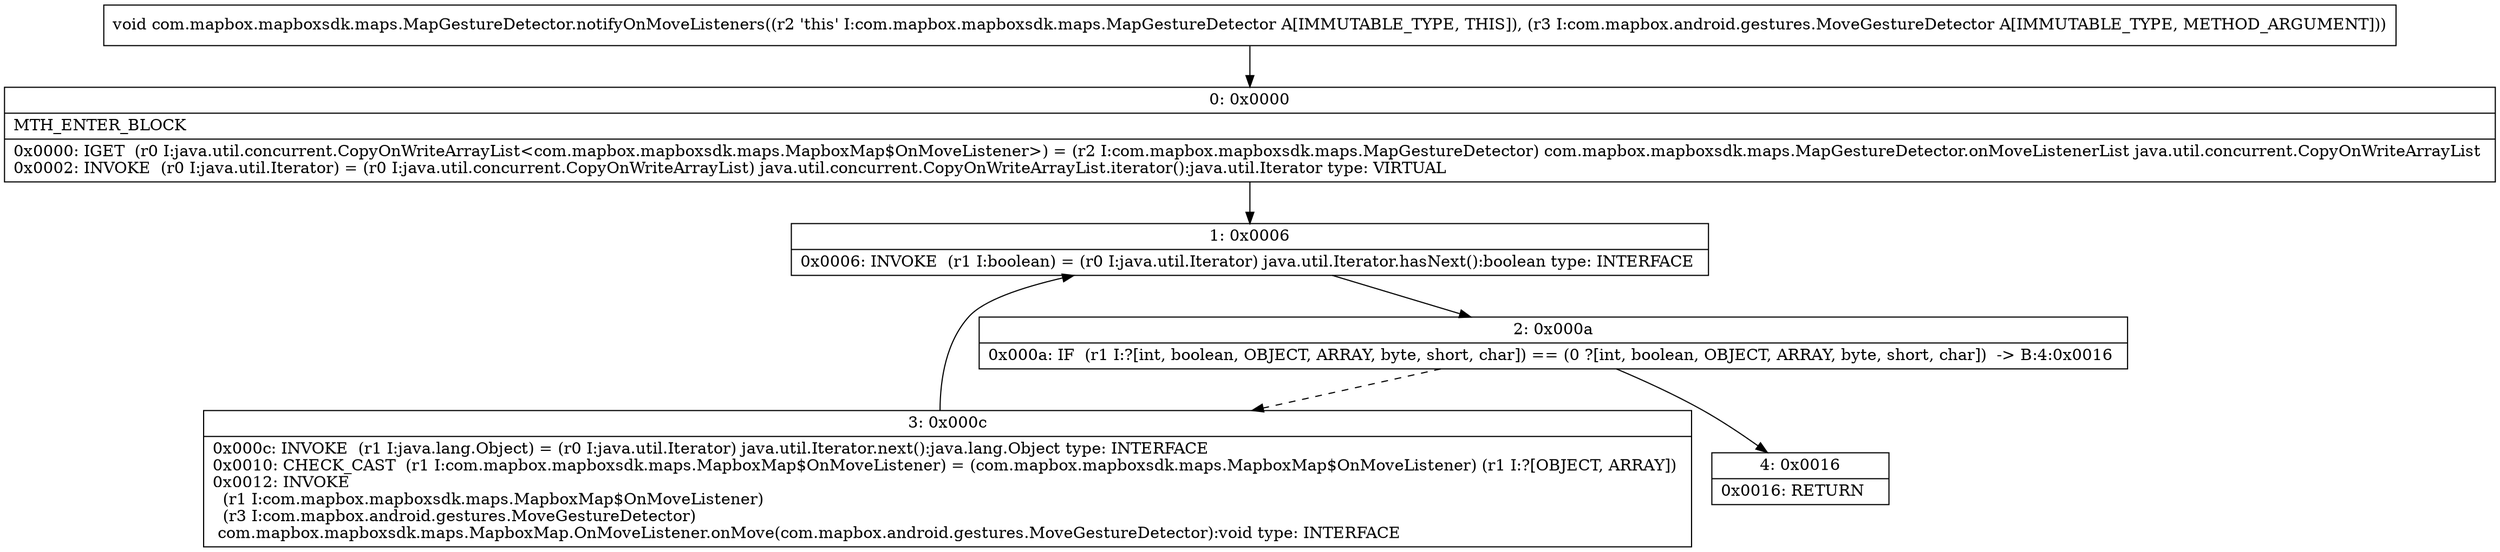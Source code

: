digraph "CFG forcom.mapbox.mapboxsdk.maps.MapGestureDetector.notifyOnMoveListeners(Lcom\/mapbox\/android\/gestures\/MoveGestureDetector;)V" {
Node_0 [shape=record,label="{0\:\ 0x0000|MTH_ENTER_BLOCK\l|0x0000: IGET  (r0 I:java.util.concurrent.CopyOnWriteArrayList\<com.mapbox.mapboxsdk.maps.MapboxMap$OnMoveListener\>) = (r2 I:com.mapbox.mapboxsdk.maps.MapGestureDetector) com.mapbox.mapboxsdk.maps.MapGestureDetector.onMoveListenerList java.util.concurrent.CopyOnWriteArrayList \l0x0002: INVOKE  (r0 I:java.util.Iterator) = (r0 I:java.util.concurrent.CopyOnWriteArrayList) java.util.concurrent.CopyOnWriteArrayList.iterator():java.util.Iterator type: VIRTUAL \l}"];
Node_1 [shape=record,label="{1\:\ 0x0006|0x0006: INVOKE  (r1 I:boolean) = (r0 I:java.util.Iterator) java.util.Iterator.hasNext():boolean type: INTERFACE \l}"];
Node_2 [shape=record,label="{2\:\ 0x000a|0x000a: IF  (r1 I:?[int, boolean, OBJECT, ARRAY, byte, short, char]) == (0 ?[int, boolean, OBJECT, ARRAY, byte, short, char])  \-\> B:4:0x0016 \l}"];
Node_3 [shape=record,label="{3\:\ 0x000c|0x000c: INVOKE  (r1 I:java.lang.Object) = (r0 I:java.util.Iterator) java.util.Iterator.next():java.lang.Object type: INTERFACE \l0x0010: CHECK_CAST  (r1 I:com.mapbox.mapboxsdk.maps.MapboxMap$OnMoveListener) = (com.mapbox.mapboxsdk.maps.MapboxMap$OnMoveListener) (r1 I:?[OBJECT, ARRAY]) \l0x0012: INVOKE  \l  (r1 I:com.mapbox.mapboxsdk.maps.MapboxMap$OnMoveListener)\l  (r3 I:com.mapbox.android.gestures.MoveGestureDetector)\l com.mapbox.mapboxsdk.maps.MapboxMap.OnMoveListener.onMove(com.mapbox.android.gestures.MoveGestureDetector):void type: INTERFACE \l}"];
Node_4 [shape=record,label="{4\:\ 0x0016|0x0016: RETURN   \l}"];
MethodNode[shape=record,label="{void com.mapbox.mapboxsdk.maps.MapGestureDetector.notifyOnMoveListeners((r2 'this' I:com.mapbox.mapboxsdk.maps.MapGestureDetector A[IMMUTABLE_TYPE, THIS]), (r3 I:com.mapbox.android.gestures.MoveGestureDetector A[IMMUTABLE_TYPE, METHOD_ARGUMENT])) }"];
MethodNode -> Node_0;
Node_0 -> Node_1;
Node_1 -> Node_2;
Node_2 -> Node_3[style=dashed];
Node_2 -> Node_4;
Node_3 -> Node_1;
}

